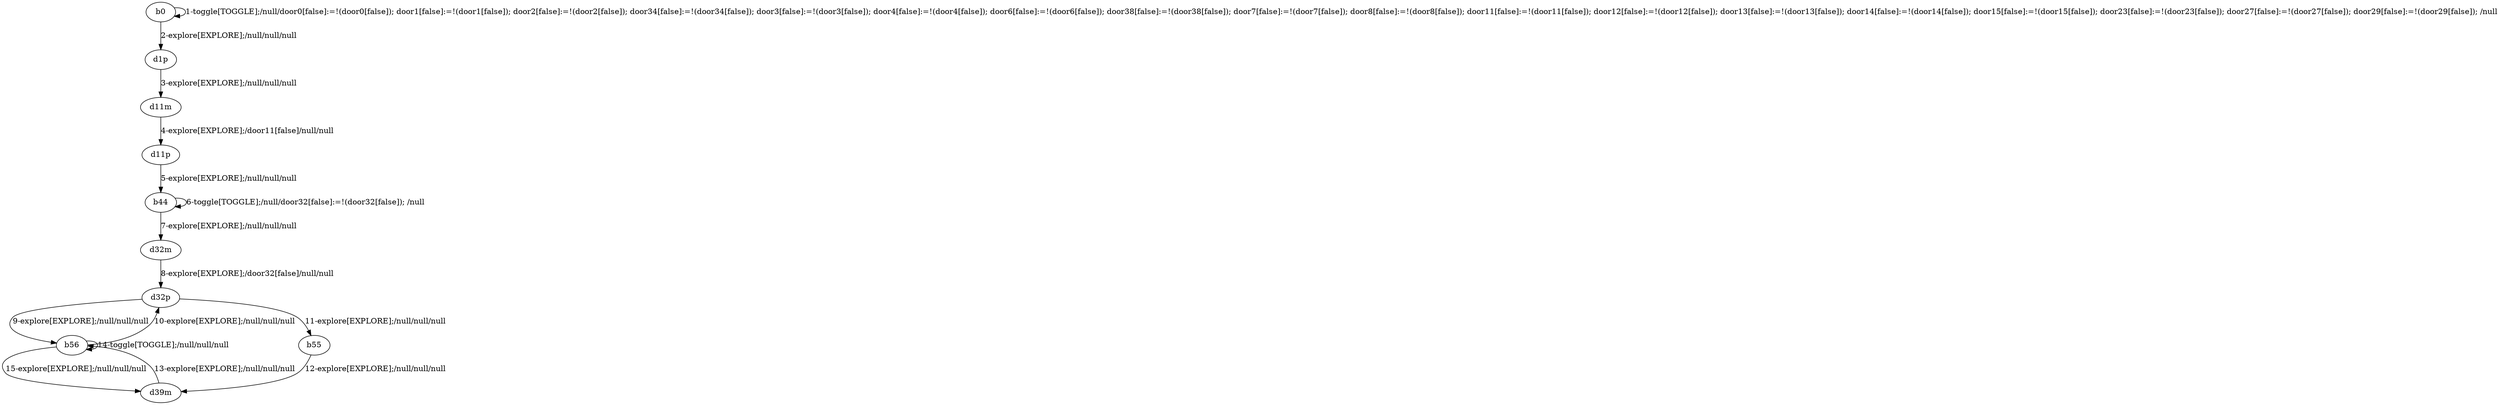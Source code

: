 # Total number of goals covered by this test: 1
# b56 --> d32p

digraph g {
"b0" -> "b0" [label = "1-toggle[TOGGLE];/null/door0[false]:=!(door0[false]); door1[false]:=!(door1[false]); door2[false]:=!(door2[false]); door34[false]:=!(door34[false]); door3[false]:=!(door3[false]); door4[false]:=!(door4[false]); door6[false]:=!(door6[false]); door38[false]:=!(door38[false]); door7[false]:=!(door7[false]); door8[false]:=!(door8[false]); door11[false]:=!(door11[false]); door12[false]:=!(door12[false]); door13[false]:=!(door13[false]); door14[false]:=!(door14[false]); door15[false]:=!(door15[false]); door23[false]:=!(door23[false]); door27[false]:=!(door27[false]); door29[false]:=!(door29[false]); /null"];
"b0" -> "d1p" [label = "2-explore[EXPLORE];/null/null/null"];
"d1p" -> "d11m" [label = "3-explore[EXPLORE];/null/null/null"];
"d11m" -> "d11p" [label = "4-explore[EXPLORE];/door11[false]/null/null"];
"d11p" -> "b44" [label = "5-explore[EXPLORE];/null/null/null"];
"b44" -> "b44" [label = "6-toggle[TOGGLE];/null/door32[false]:=!(door32[false]); /null"];
"b44" -> "d32m" [label = "7-explore[EXPLORE];/null/null/null"];
"d32m" -> "d32p" [label = "8-explore[EXPLORE];/door32[false]/null/null"];
"d32p" -> "b56" [label = "9-explore[EXPLORE];/null/null/null"];
"b56" -> "d32p" [label = "10-explore[EXPLORE];/null/null/null"];
"d32p" -> "b55" [label = "11-explore[EXPLORE];/null/null/null"];
"b55" -> "d39m" [label = "12-explore[EXPLORE];/null/null/null"];
"d39m" -> "b56" [label = "13-explore[EXPLORE];/null/null/null"];
"b56" -> "b56" [label = "14-toggle[TOGGLE];/null/null/null"];
"b56" -> "d39m" [label = "15-explore[EXPLORE];/null/null/null"];
}
